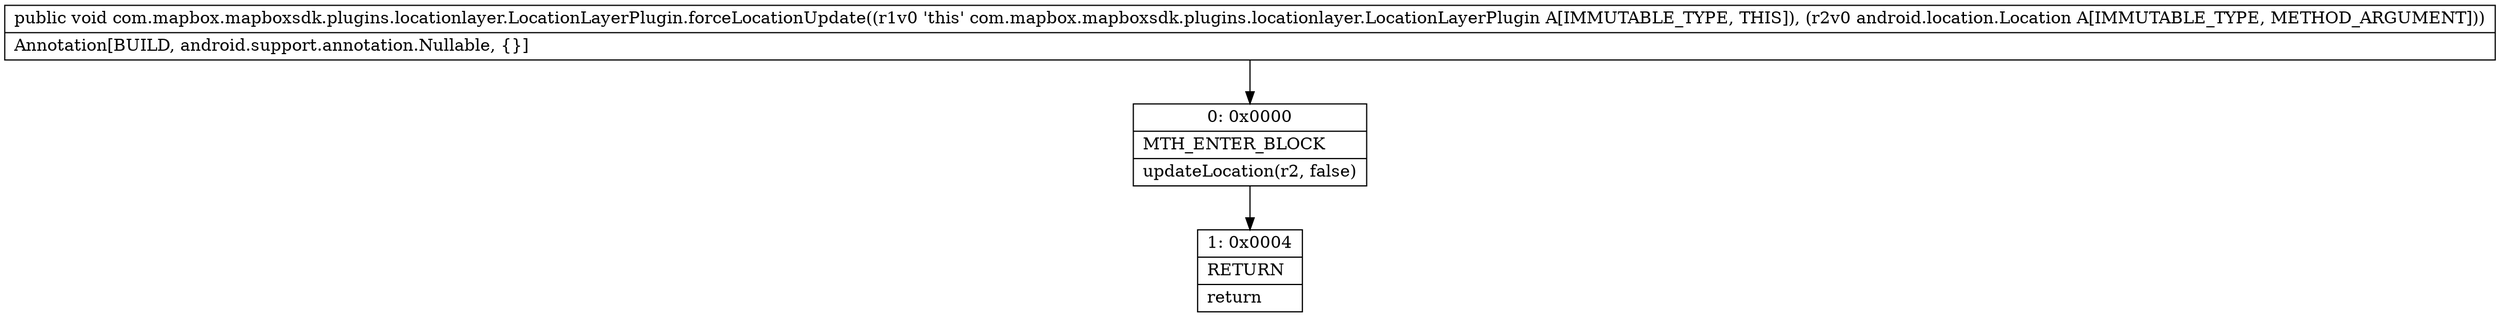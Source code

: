 digraph "CFG forcom.mapbox.mapboxsdk.plugins.locationlayer.LocationLayerPlugin.forceLocationUpdate(Landroid\/location\/Location;)V" {
Node_0 [shape=record,label="{0\:\ 0x0000|MTH_ENTER_BLOCK\l|updateLocation(r2, false)\l}"];
Node_1 [shape=record,label="{1\:\ 0x0004|RETURN\l|return\l}"];
MethodNode[shape=record,label="{public void com.mapbox.mapboxsdk.plugins.locationlayer.LocationLayerPlugin.forceLocationUpdate((r1v0 'this' com.mapbox.mapboxsdk.plugins.locationlayer.LocationLayerPlugin A[IMMUTABLE_TYPE, THIS]), (r2v0 android.location.Location A[IMMUTABLE_TYPE, METHOD_ARGUMENT]))  | Annotation[BUILD, android.support.annotation.Nullable, \{\}]\l}"];
MethodNode -> Node_0;
Node_0 -> Node_1;
}

